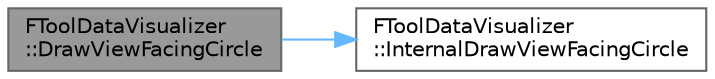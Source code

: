 digraph "FToolDataVisualizer::DrawViewFacingCircle"
{
 // INTERACTIVE_SVG=YES
 // LATEX_PDF_SIZE
  bgcolor="transparent";
  edge [fontname=Helvetica,fontsize=10,labelfontname=Helvetica,labelfontsize=10];
  node [fontname=Helvetica,fontsize=10,shape=box,height=0.2,width=0.4];
  rankdir="LR";
  Node1 [id="Node000001",label="FToolDataVisualizer\l::DrawViewFacingCircle",height=0.2,width=0.4,color="gray40", fillcolor="grey60", style="filled", fontcolor="black",tooltip="Draw a 3D circle at given position/normal with the given parameters."];
  Node1 -> Node2 [id="edge1_Node000001_Node000002",color="steelblue1",style="solid",tooltip=" "];
  Node2 [id="Node000002",label="FToolDataVisualizer\l::InternalDrawViewFacingCircle",height=0.2,width=0.4,color="grey40", fillcolor="white", style="filled",URL="$d1/d0f/classFToolDataVisualizer.html#ae18a0a8bab671bf114fbd7306b24ed1e",tooltip=" "];
}
